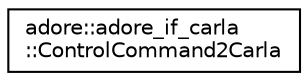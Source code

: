 digraph "Graphical Class Hierarchy"
{
 // LATEX_PDF_SIZE
  edge [fontname="Helvetica",fontsize="10",labelfontname="Helvetica",labelfontsize="10"];
  node [fontname="Helvetica",fontsize="10",shape=record];
  rankdir="LR";
  Node0 [label="adore::adore_if_carla\l::ControlCommand2Carla",height=0.2,width=0.4,color="black", fillcolor="white", style="filled",URL="$classadore_1_1adore__if__carla_1_1ControlCommand2Carla.html",tooltip=" "];
}
